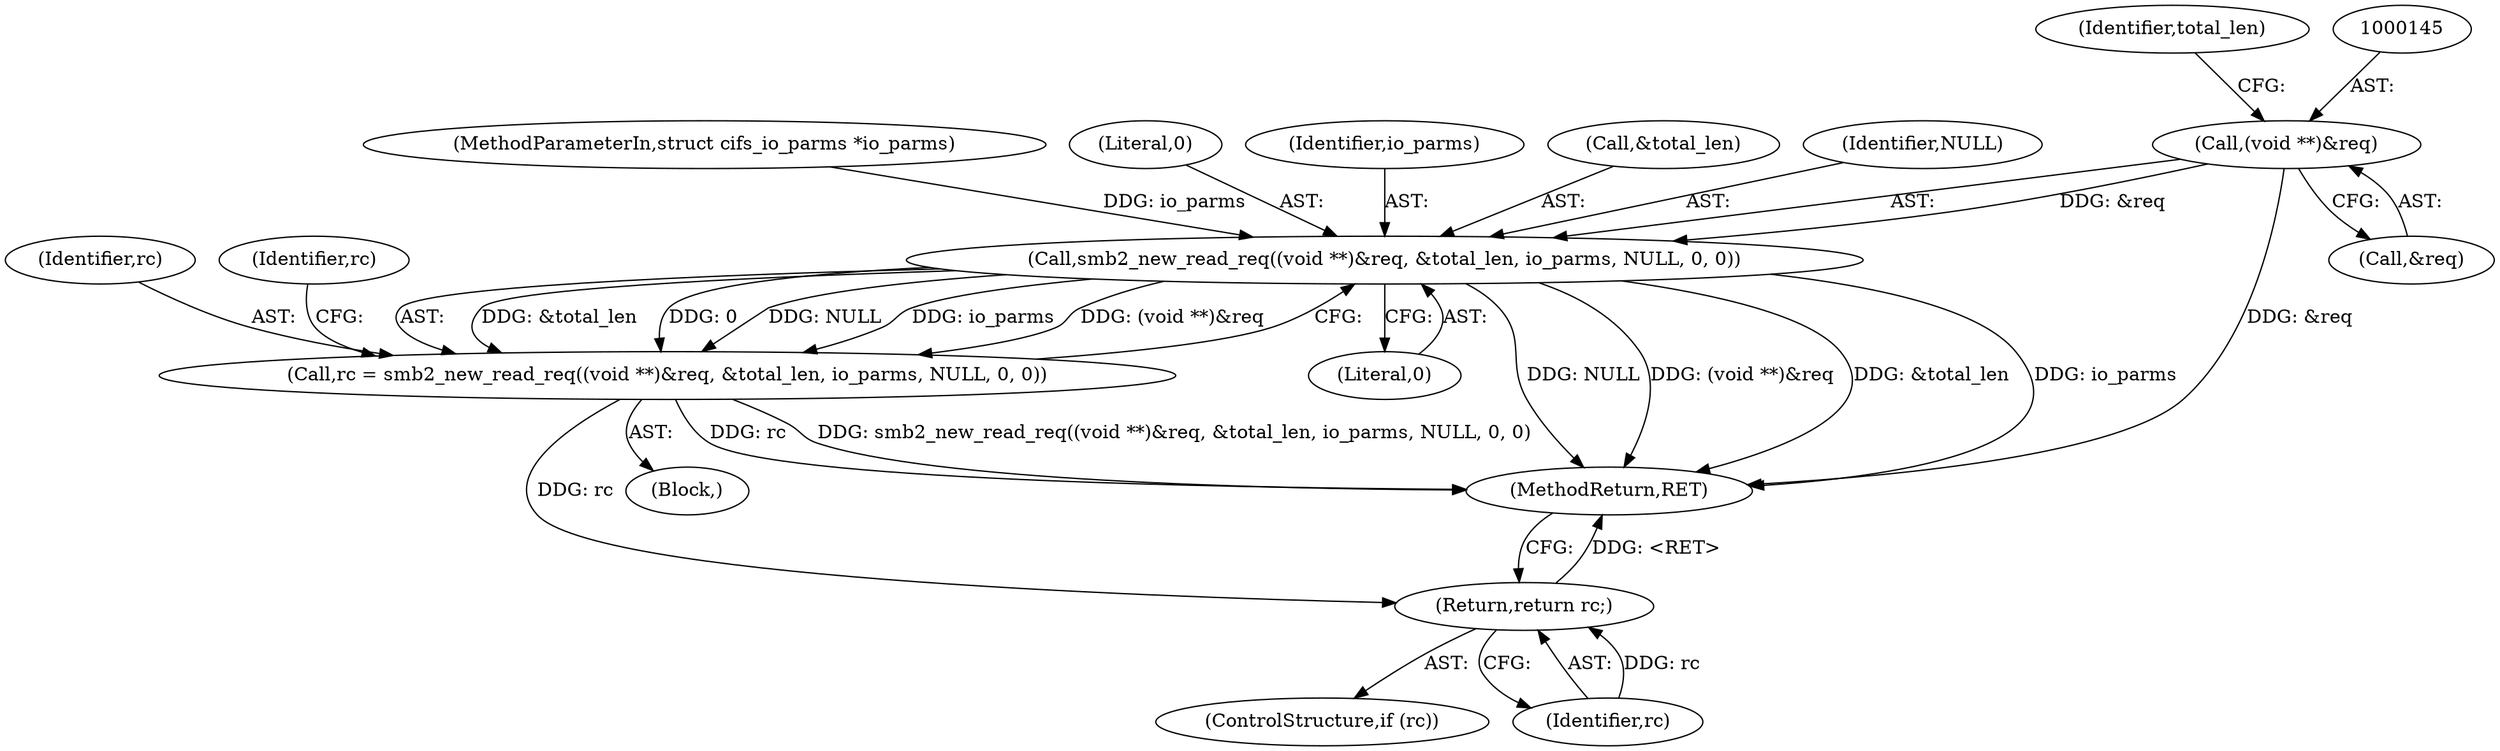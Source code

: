 digraph "0_linux_088aaf17aa79300cab14dbee2569c58cfafd7d6e@pointer" {
"1000144" [label="(Call,(void **)&req)"];
"1000143" [label="(Call,smb2_new_read_req((void **)&req, &total_len, io_parms, NULL, 0, 0))"];
"1000141" [label="(Call,rc = smb2_new_read_req((void **)&req, &total_len, io_parms, NULL, 0, 0))"];
"1000156" [label="(Return,return rc;)"];
"1000144" [label="(Call,(void **)&req)"];
"1000102" [label="(MethodParameterIn,struct cifs_io_parms *io_parms)"];
"1000153" [label="(Literal,0)"];
"1000152" [label="(Literal,0)"];
"1000106" [label="(Block,)"];
"1000142" [label="(Identifier,rc)"];
"1000141" [label="(Call,rc = smb2_new_read_req((void **)&req, &total_len, io_parms, NULL, 0, 0))"];
"1000149" [label="(Identifier,total_len)"];
"1000150" [label="(Identifier,io_parms)"];
"1000154" [label="(ControlStructure,if (rc))"];
"1000396" [label="(MethodReturn,RET)"];
"1000156" [label="(Return,return rc;)"];
"1000146" [label="(Call,&req)"];
"1000148" [label="(Call,&total_len)"];
"1000143" [label="(Call,smb2_new_read_req((void **)&req, &total_len, io_parms, NULL, 0, 0))"];
"1000157" [label="(Identifier,rc)"];
"1000151" [label="(Identifier,NULL)"];
"1000155" [label="(Identifier,rc)"];
"1000144" -> "1000143"  [label="AST: "];
"1000144" -> "1000146"  [label="CFG: "];
"1000145" -> "1000144"  [label="AST: "];
"1000146" -> "1000144"  [label="AST: "];
"1000149" -> "1000144"  [label="CFG: "];
"1000144" -> "1000396"  [label="DDG: &req"];
"1000144" -> "1000143"  [label="DDG: &req"];
"1000143" -> "1000141"  [label="AST: "];
"1000143" -> "1000153"  [label="CFG: "];
"1000148" -> "1000143"  [label="AST: "];
"1000150" -> "1000143"  [label="AST: "];
"1000151" -> "1000143"  [label="AST: "];
"1000152" -> "1000143"  [label="AST: "];
"1000153" -> "1000143"  [label="AST: "];
"1000141" -> "1000143"  [label="CFG: "];
"1000143" -> "1000396"  [label="DDG: NULL"];
"1000143" -> "1000396"  [label="DDG: (void **)&req"];
"1000143" -> "1000396"  [label="DDG: &total_len"];
"1000143" -> "1000396"  [label="DDG: io_parms"];
"1000143" -> "1000141"  [label="DDG: &total_len"];
"1000143" -> "1000141"  [label="DDG: 0"];
"1000143" -> "1000141"  [label="DDG: NULL"];
"1000143" -> "1000141"  [label="DDG: io_parms"];
"1000143" -> "1000141"  [label="DDG: (void **)&req"];
"1000102" -> "1000143"  [label="DDG: io_parms"];
"1000141" -> "1000106"  [label="AST: "];
"1000142" -> "1000141"  [label="AST: "];
"1000155" -> "1000141"  [label="CFG: "];
"1000141" -> "1000396"  [label="DDG: rc"];
"1000141" -> "1000396"  [label="DDG: smb2_new_read_req((void **)&req, &total_len, io_parms, NULL, 0, 0)"];
"1000141" -> "1000156"  [label="DDG: rc"];
"1000156" -> "1000154"  [label="AST: "];
"1000156" -> "1000157"  [label="CFG: "];
"1000157" -> "1000156"  [label="AST: "];
"1000396" -> "1000156"  [label="CFG: "];
"1000156" -> "1000396"  [label="DDG: <RET>"];
"1000157" -> "1000156"  [label="DDG: rc"];
}
